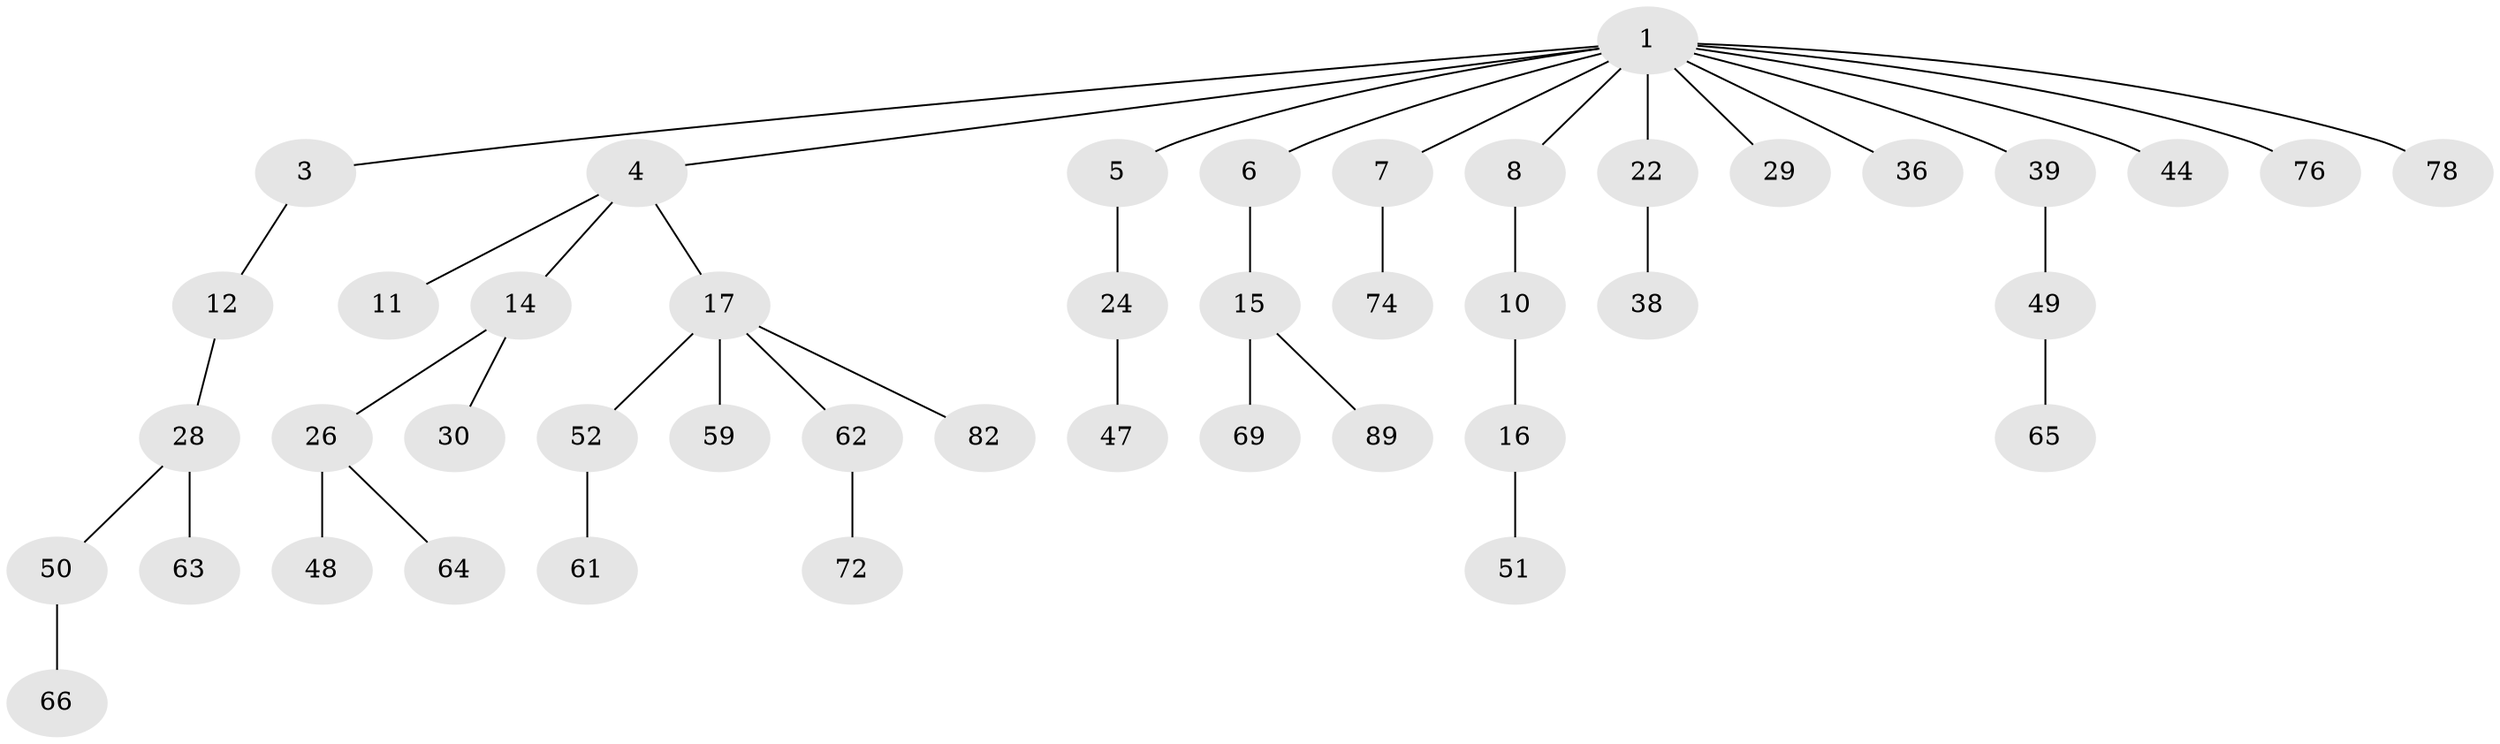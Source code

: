 // original degree distribution, {7: 0.011235955056179775, 8: 0.011235955056179775, 2: 0.2808988764044944, 4: 0.056179775280898875, 5: 0.033707865168539325, 3: 0.12359550561797752, 1: 0.48314606741573035}
// Generated by graph-tools (version 1.1) at 2025/15/03/09/25 04:15:29]
// undirected, 44 vertices, 43 edges
graph export_dot {
graph [start="1"]
  node [color=gray90,style=filled];
  1 [super="+2"];
  3;
  4;
  5 [super="+9"];
  6 [super="+32+67+27"];
  7 [super="+25"];
  8;
  10 [super="+83"];
  11;
  12 [super="+57+13"];
  14 [super="+18+21"];
  15;
  16;
  17 [super="+19+23+34"];
  22 [super="+35"];
  24;
  26;
  28 [super="+31+43+41"];
  29;
  30 [super="+33"];
  36 [super="+46"];
  38;
  39 [super="+40"];
  44 [super="+80"];
  47;
  48;
  49;
  50;
  51 [super="+55"];
  52;
  59;
  61;
  62;
  63 [super="+71"];
  64;
  65;
  66 [super="+70"];
  69;
  72 [super="+75"];
  74;
  76;
  78;
  82;
  89;
  1 -- 4;
  1 -- 8;
  1 -- 22;
  1 -- 29;
  1 -- 39;
  1 -- 76;
  1 -- 3;
  1 -- 36;
  1 -- 5;
  1 -- 6;
  1 -- 7;
  1 -- 44;
  1 -- 78;
  3 -- 12;
  4 -- 11;
  4 -- 14;
  4 -- 17;
  5 -- 24;
  6 -- 15;
  7 -- 74;
  8 -- 10;
  10 -- 16;
  12 -- 28;
  14 -- 26;
  14 -- 30;
  15 -- 69;
  15 -- 89;
  16 -- 51;
  17 -- 52;
  17 -- 62;
  17 -- 82;
  17 -- 59;
  22 -- 38;
  24 -- 47;
  26 -- 48;
  26 -- 64;
  28 -- 50;
  28 -- 63;
  39 -- 49;
  49 -- 65;
  50 -- 66;
  52 -- 61;
  62 -- 72;
}
